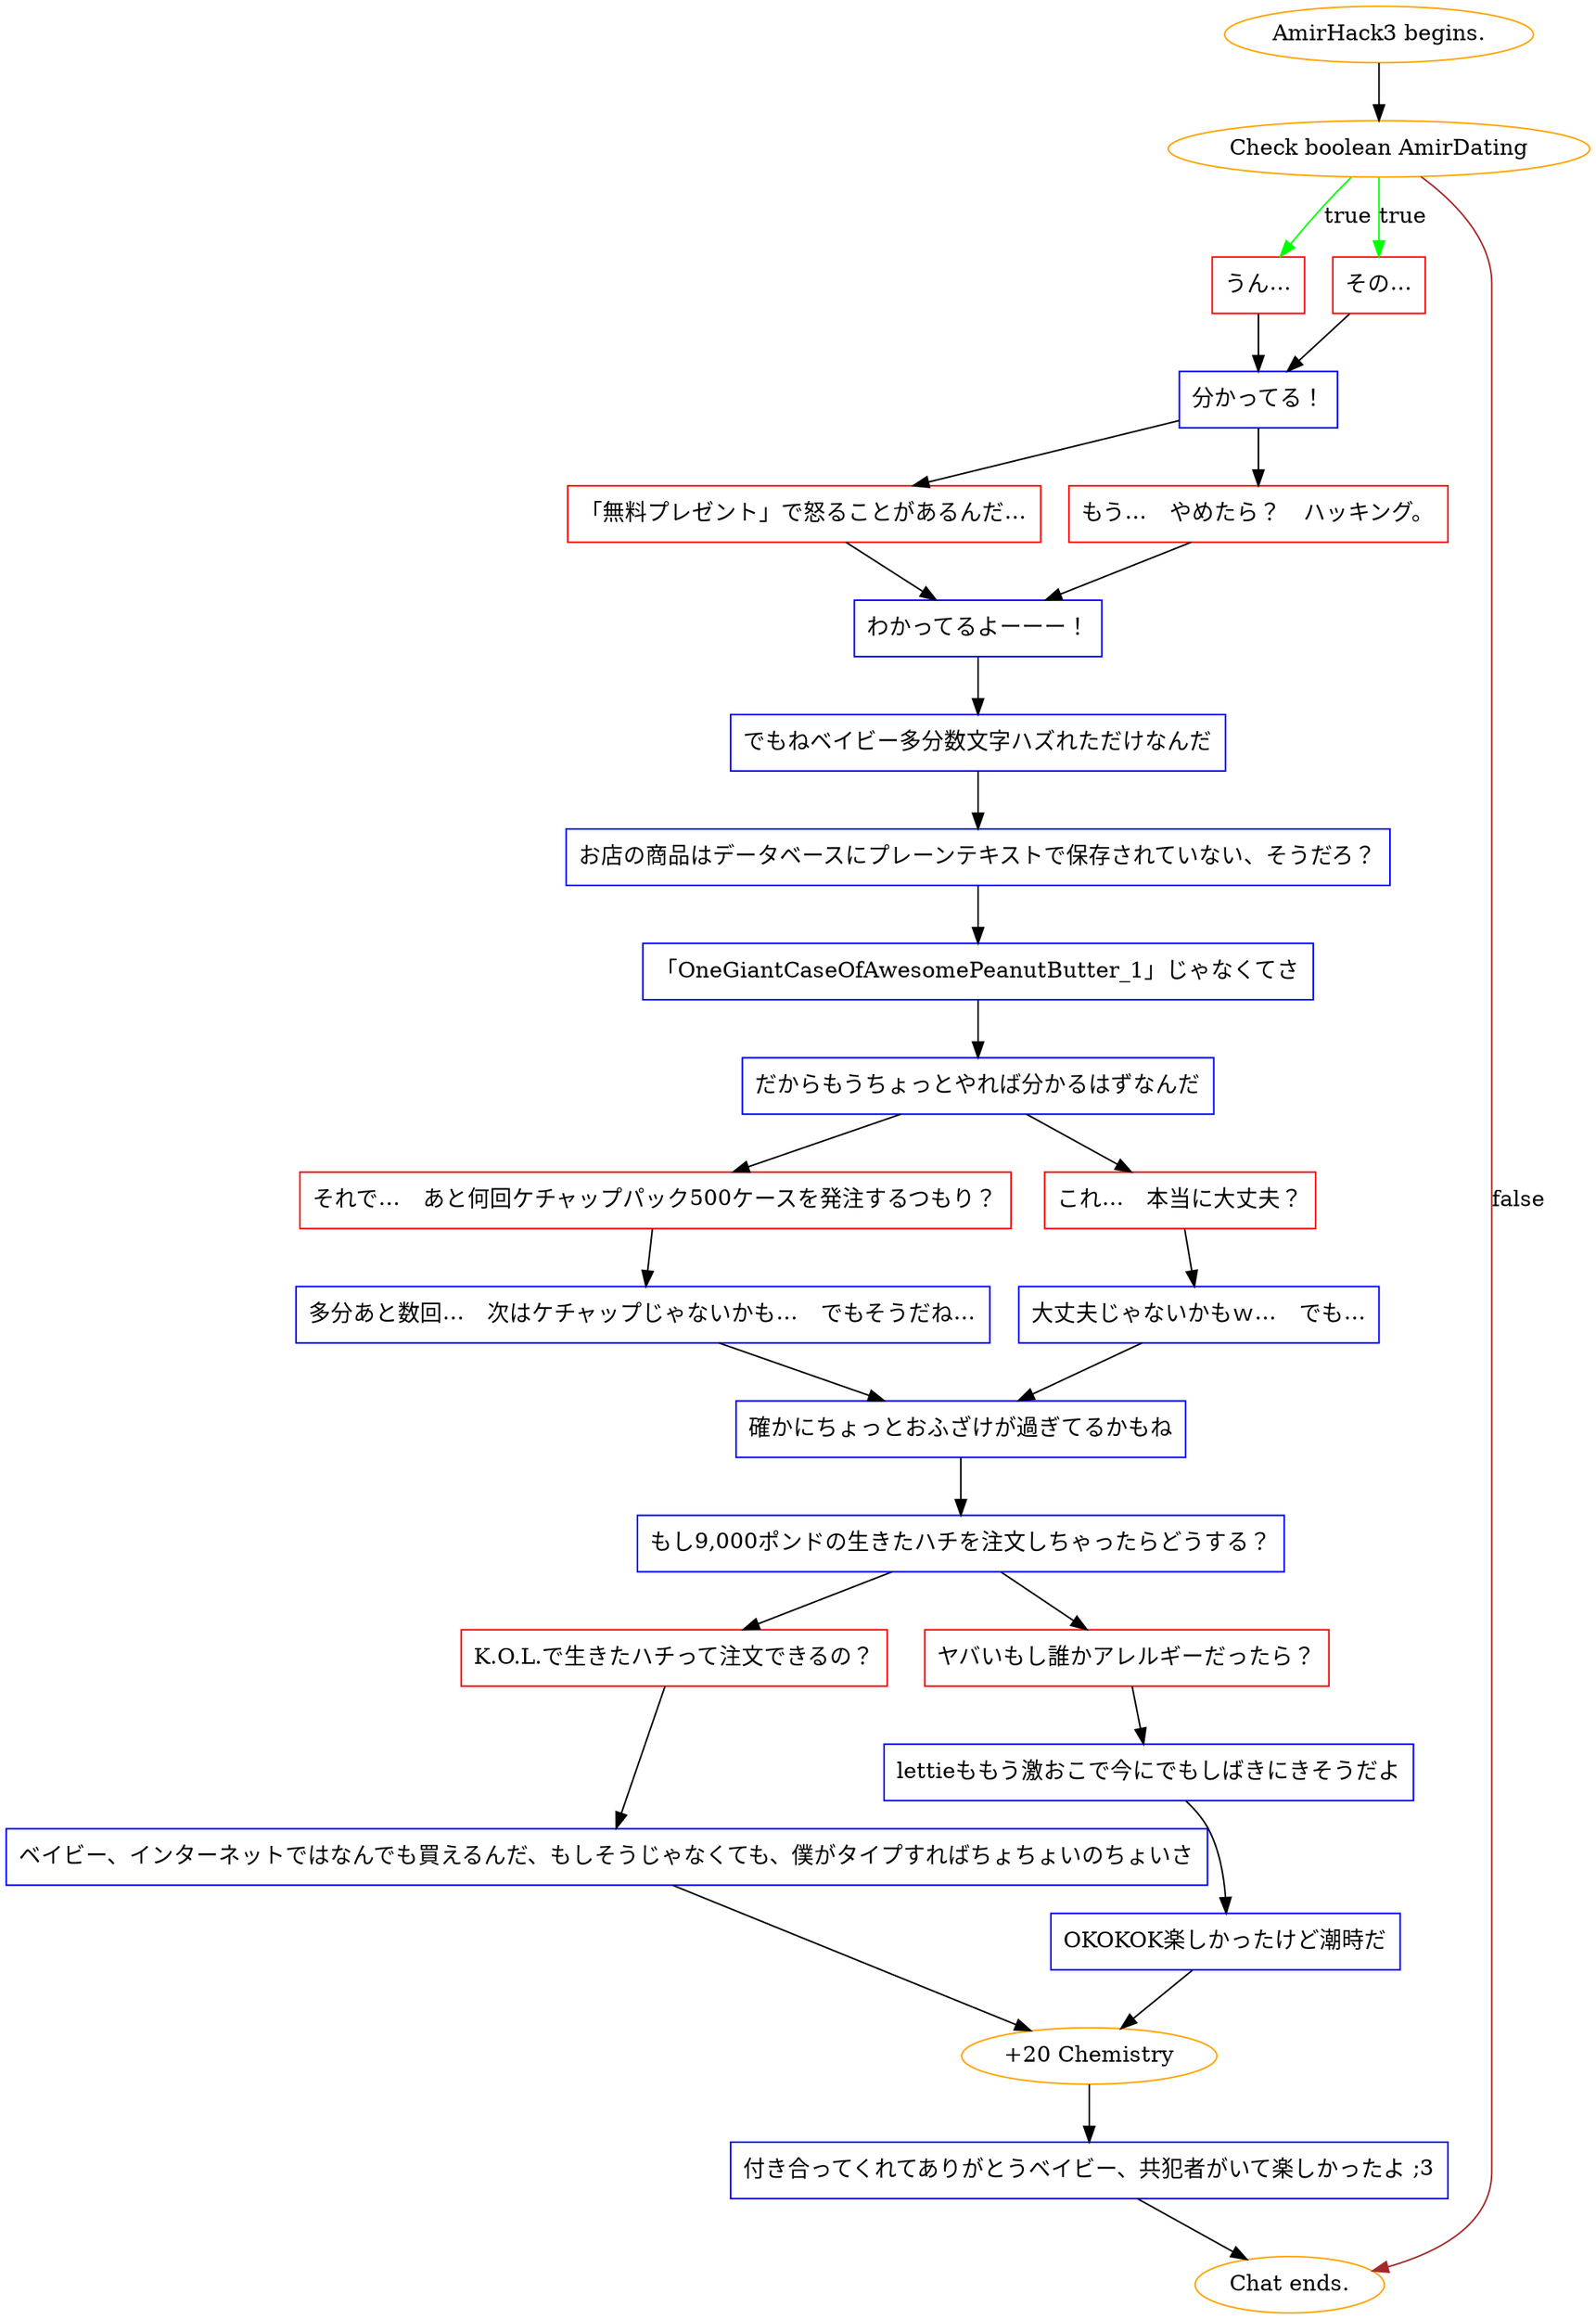 digraph {
	"AmirHack3 begins." [color=orange];
		"AmirHack3 begins." -> j3626745351;
	j3626745351 [label="Check boolean AmirDating",color=orange];
		j3626745351 -> j1465018743 [label=true,color=green];
		j3626745351 -> j3386001291 [label=true,color=green];
		j3626745351 -> "Chat ends." [label=false,color=brown];
	j1465018743 [label="うん…",shape=box,color=red];
		j1465018743 -> j3450048096;
	j3386001291 [label="その…",shape=box,color=red];
		j3386001291 -> j3450048096;
	"Chat ends." [color=orange];
	j3450048096 [label="分かってる！",shape=box,color=blue];
		j3450048096 -> j71335149;
		j3450048096 -> j2341579964;
	j71335149 [label="「無料プレゼント」で怒ることがあるんだ…",shape=box,color=red];
		j71335149 -> j194300387;
	j2341579964 [label="もう…　やめたら？　ハッキング。",shape=box,color=red];
		j2341579964 -> j194300387;
	j194300387 [label="わかってるよーーー！",shape=box,color=blue];
		j194300387 -> j3340858541;
	j3340858541 [label="でもねベイビー多分数文字ハズれただけなんだ",shape=box,color=blue];
		j3340858541 -> j3957966924;
	j3957966924 [label="お店の商品はデータベースにプレーンテキストで保存されていない、そうだろ？",shape=box,color=blue];
		j3957966924 -> j2156380952;
	j2156380952 [label="「OneGiantCaseOfAwesomePeanutButter_1」じゃなくてさ",shape=box,color=blue];
		j2156380952 -> j1408003382;
	j1408003382 [label="だからもうちょっとやれば分かるはずなんだ",shape=box,color=blue];
		j1408003382 -> j3364234057;
		j1408003382 -> j2875958503;
	j3364234057 [label="それで…　あと何回ケチャップパック500ケースを発注するつもり？",shape=box,color=red];
		j3364234057 -> j3819775022;
	j2875958503 [label="これ…　本当に大丈夫？",shape=box,color=red];
		j2875958503 -> j2124311187;
	j3819775022 [label="多分あと数回…　次はケチャップじゃないかも…　でもそうだね…",shape=box,color=blue];
		j3819775022 -> j1268075652;
	j2124311187 [label="大丈夫じゃないかもｗ…　でも…",shape=box,color=blue];
		j2124311187 -> j1268075652;
	j1268075652 [label="確かにちょっとおふざけが過ぎてるかもね",shape=box,color=blue];
		j1268075652 -> j1168331114;
	j1168331114 [label="もし9,000ポンドの生きたハチを注文しちゃったらどうする？",shape=box,color=blue];
		j1168331114 -> j3862770375;
		j1168331114 -> j2167935705;
	j3862770375 [label="K.O.L.で生きたハチって注文できるの？",shape=box,color=red];
		j3862770375 -> j3785235412;
	j2167935705 [label="ヤバいもし誰かアレルギーだったら？",shape=box,color=red];
		j2167935705 -> j709466183;
	j3785235412 [label="ベイビー、インターネットではなんでも買えるんだ、もしそうじゃなくても、僕がタイプすればちょちょいのちょいさ",shape=box,color=blue];
		j3785235412 -> j235058033;
	j709466183 [label="lettieももう激おこで今にでもしばきにきそうだよ",shape=box,color=blue];
		j709466183 -> j1798514402;
	j235058033 [label="+20 Chemistry",color=orange];
		j235058033 -> j1889184729;
	j1798514402 [label="OKOKOK楽しかったけど潮時だ",shape=box,color=blue];
		j1798514402 -> j235058033;
	j1889184729 [label="付き合ってくれてありがとうベイビー、共犯者がいて楽しかったよ ;3",shape=box,color=blue];
		j1889184729 -> "Chat ends.";
}